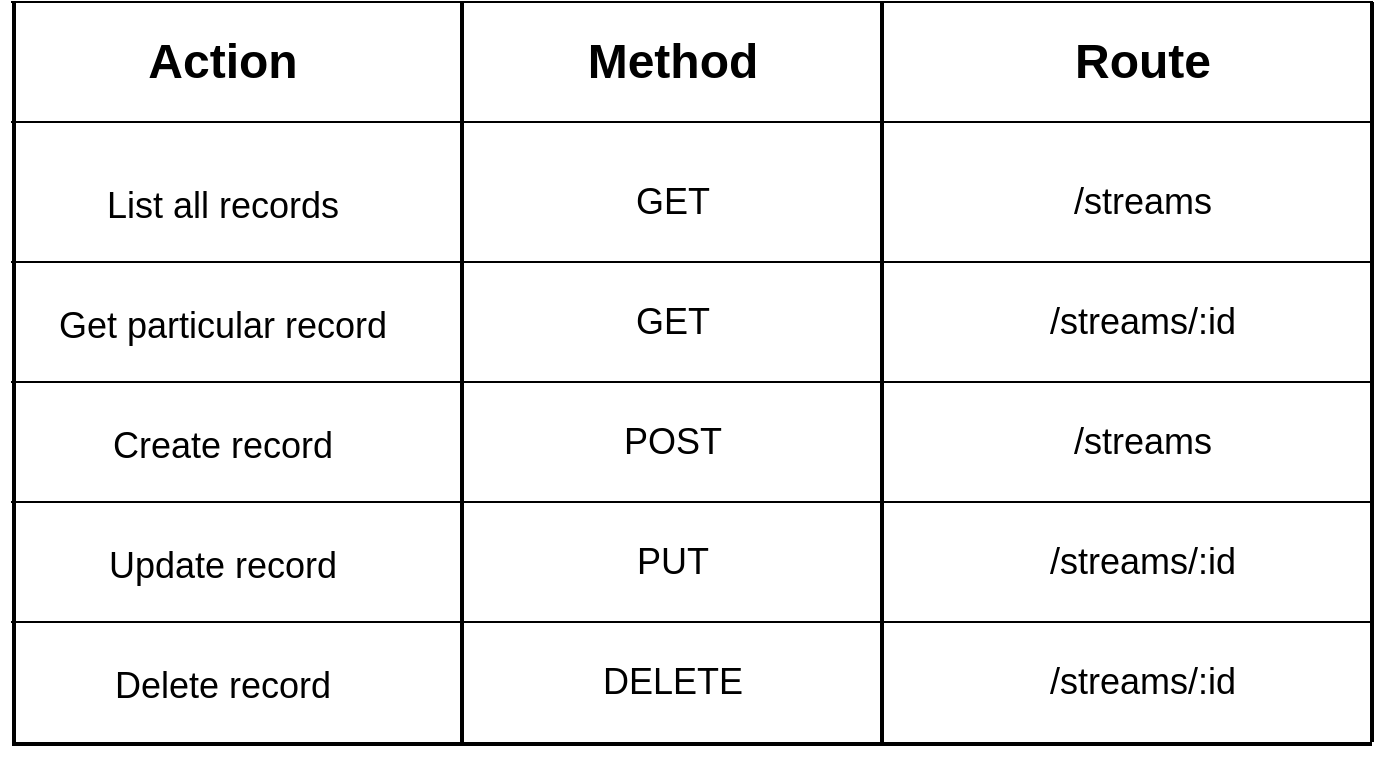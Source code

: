 <mxfile version="20.1.4" type="device"><diagram id="8lQDPsHXfhKiEy0WoGLJ" name="Page-1"><mxGraphModel dx="1306" dy="774" grid="1" gridSize="10" guides="1" tooltips="1" connect="1" arrows="1" fold="1" page="1" pageScale="1" pageWidth="850" pageHeight="1100" math="0" shadow="0"><root><mxCell id="0"/><mxCell id="1" parent="0"/><mxCell id="AHbO7j27KRi7DYEmHBfR-9" value="" style="shape=partialRectangle;whiteSpace=wrap;html=1;left=0;right=0;fillColor=none;" vertex="1" parent="1"><mxGeometry x="80" y="120" width="680" height="60" as="geometry"/></mxCell><mxCell id="AHbO7j27KRi7DYEmHBfR-10" value="&lt;font style=&quot;font-size: 24px;&quot;&gt;Action&lt;/font&gt;" style="text;html=1;align=center;verticalAlign=middle;resizable=0;points=[];autosize=1;strokeColor=none;fillColor=none;fontStyle=1" vertex="1" parent="1"><mxGeometry x="135" y="130" width="100" height="40" as="geometry"/></mxCell><mxCell id="AHbO7j27KRi7DYEmHBfR-11" value="&lt;font style=&quot;font-size: 24px;&quot;&gt;Method&lt;/font&gt;" style="text;html=1;align=center;verticalAlign=middle;resizable=0;points=[];autosize=1;strokeColor=none;fillColor=none;fontStyle=1" vertex="1" parent="1"><mxGeometry x="355" y="130" width="110" height="40" as="geometry"/></mxCell><mxCell id="AHbO7j27KRi7DYEmHBfR-12" value="&lt;font style=&quot;font-size: 24px;&quot;&gt;Route&lt;/font&gt;" style="text;html=1;align=center;verticalAlign=middle;resizable=0;points=[];autosize=1;strokeColor=none;fillColor=none;fontStyle=1" vertex="1" parent="1"><mxGeometry x="600" y="130" width="90" height="40" as="geometry"/></mxCell><mxCell id="AHbO7j27KRi7DYEmHBfR-13" value="" style="line;strokeWidth=2;direction=south;html=1;fontSize=24;" vertex="1" parent="1"><mxGeometry x="300" y="120" width="10" height="370" as="geometry"/></mxCell><mxCell id="AHbO7j27KRi7DYEmHBfR-14" value="" style="line;strokeWidth=2;direction=south;html=1;fontSize=24;" vertex="1" parent="1"><mxGeometry x="510" y="120" width="10" height="370" as="geometry"/></mxCell><mxCell id="AHbO7j27KRi7DYEmHBfR-15" value="&lt;font style=&quot;font-size: 18px;&quot;&gt;List all records&lt;/font&gt;" style="text;html=1;align=center;verticalAlign=middle;resizable=0;points=[];autosize=1;strokeColor=none;fillColor=none;fontSize=24;" vertex="1" parent="1"><mxGeometry x="115" y="200" width="140" height="40" as="geometry"/></mxCell><mxCell id="AHbO7j27KRi7DYEmHBfR-16" value="GET" style="text;html=1;align=center;verticalAlign=middle;resizable=0;points=[];autosize=1;strokeColor=none;fillColor=none;fontSize=18;" vertex="1" parent="1"><mxGeometry x="380" y="200" width="60" height="40" as="geometry"/></mxCell><mxCell id="AHbO7j27KRi7DYEmHBfR-17" value="/streams" style="text;html=1;align=center;verticalAlign=middle;resizable=0;points=[];autosize=1;strokeColor=none;fillColor=none;fontSize=18;" vertex="1" parent="1"><mxGeometry x="600" y="200" width="90" height="40" as="geometry"/></mxCell><mxCell id="AHbO7j27KRi7DYEmHBfR-18" value="/streams/:id" style="text;html=1;align=center;verticalAlign=middle;resizable=0;points=[];autosize=1;strokeColor=none;fillColor=none;fontSize=18;" vertex="1" parent="1"><mxGeometry x="585" y="260" width="120" height="40" as="geometry"/></mxCell><mxCell id="AHbO7j27KRi7DYEmHBfR-19" value="/streams" style="text;html=1;align=center;verticalAlign=middle;resizable=0;points=[];autosize=1;strokeColor=none;fillColor=none;fontSize=18;" vertex="1" parent="1"><mxGeometry x="600" y="320" width="90" height="40" as="geometry"/></mxCell><mxCell id="AHbO7j27KRi7DYEmHBfR-21" value="/streams/:id" style="text;html=1;align=center;verticalAlign=middle;resizable=0;points=[];autosize=1;strokeColor=none;fillColor=none;fontSize=18;" vertex="1" parent="1"><mxGeometry x="585" y="380" width="120" height="40" as="geometry"/></mxCell><mxCell id="AHbO7j27KRi7DYEmHBfR-22" value="/streams/:id" style="text;html=1;align=center;verticalAlign=middle;resizable=0;points=[];autosize=1;strokeColor=none;fillColor=none;fontSize=18;" vertex="1" parent="1"><mxGeometry x="585" y="440" width="120" height="40" as="geometry"/></mxCell><mxCell id="AHbO7j27KRi7DYEmHBfR-23" value="GET" style="text;html=1;align=center;verticalAlign=middle;resizable=0;points=[];autosize=1;strokeColor=none;fillColor=none;fontSize=18;" vertex="1" parent="1"><mxGeometry x="380" y="260" width="60" height="40" as="geometry"/></mxCell><mxCell id="AHbO7j27KRi7DYEmHBfR-24" value="DELETE" style="text;html=1;align=center;verticalAlign=middle;resizable=0;points=[];autosize=1;strokeColor=none;fillColor=none;fontSize=18;" vertex="1" parent="1"><mxGeometry x="365" y="440" width="90" height="40" as="geometry"/></mxCell><mxCell id="AHbO7j27KRi7DYEmHBfR-25" value="PUT" style="text;html=1;align=center;verticalAlign=middle;resizable=0;points=[];autosize=1;strokeColor=none;fillColor=none;fontSize=18;" vertex="1" parent="1"><mxGeometry x="380" y="380" width="60" height="40" as="geometry"/></mxCell><mxCell id="AHbO7j27KRi7DYEmHBfR-26" value="POST" style="text;html=1;align=center;verticalAlign=middle;resizable=0;points=[];autosize=1;strokeColor=none;fillColor=none;fontSize=18;" vertex="1" parent="1"><mxGeometry x="375" y="320" width="70" height="40" as="geometry"/></mxCell><mxCell id="AHbO7j27KRi7DYEmHBfR-27" value="&lt;font style=&quot;font-size: 18px;&quot;&gt;Get particular record&lt;/font&gt;" style="text;html=1;align=center;verticalAlign=middle;resizable=0;points=[];autosize=1;strokeColor=none;fillColor=none;fontSize=24;" vertex="1" parent="1"><mxGeometry x="90" y="260" width="190" height="40" as="geometry"/></mxCell><mxCell id="AHbO7j27KRi7DYEmHBfR-28" value="&lt;font style=&quot;font-size: 18px;&quot;&gt;Create record&lt;/font&gt;" style="text;html=1;align=center;verticalAlign=middle;resizable=0;points=[];autosize=1;strokeColor=none;fillColor=none;fontSize=24;" vertex="1" parent="1"><mxGeometry x="120" y="320" width="130" height="40" as="geometry"/></mxCell><mxCell id="AHbO7j27KRi7DYEmHBfR-29" value="&lt;font style=&quot;font-size: 18px;&quot;&gt;Update record&lt;/font&gt;" style="text;html=1;align=center;verticalAlign=middle;resizable=0;points=[];autosize=1;strokeColor=none;fillColor=none;fontSize=24;" vertex="1" parent="1"><mxGeometry x="115" y="380" width="140" height="40" as="geometry"/></mxCell><mxCell id="AHbO7j27KRi7DYEmHBfR-30" value="&lt;font style=&quot;font-size: 18px;&quot;&gt;Delete record&lt;/font&gt;" style="text;html=1;align=center;verticalAlign=middle;resizable=0;points=[];autosize=1;strokeColor=none;fillColor=none;fontSize=24;" vertex="1" parent="1"><mxGeometry x="120" y="440" width="130" height="40" as="geometry"/></mxCell><mxCell id="AHbO7j27KRi7DYEmHBfR-31" value="" style="shape=partialRectangle;whiteSpace=wrap;html=1;left=0;right=0;fillColor=none;fontSize=18;" vertex="1" parent="1"><mxGeometry x="80" y="250" width="680" height="60" as="geometry"/></mxCell><mxCell id="AHbO7j27KRi7DYEmHBfR-32" value="" style="shape=partialRectangle;whiteSpace=wrap;html=1;left=0;right=0;fillColor=none;fontSize=18;" vertex="1" parent="1"><mxGeometry x="80" y="370" width="680" height="60" as="geometry"/></mxCell><mxCell id="AHbO7j27KRi7DYEmHBfR-34" value="" style="line;strokeWidth=2;html=1;fontSize=18;" vertex="1" parent="1"><mxGeometry x="80" y="486" width="680" height="10" as="geometry"/></mxCell><mxCell id="AHbO7j27KRi7DYEmHBfR-35" value="" style="line;strokeWidth=2;direction=south;html=1;fontSize=24;" vertex="1" parent="1"><mxGeometry x="76" y="120" width="10" height="370" as="geometry"/></mxCell><mxCell id="AHbO7j27KRi7DYEmHBfR-36" value="" style="line;strokeWidth=2;direction=south;html=1;fontSize=24;" vertex="1" parent="1"><mxGeometry x="755" y="120" width="10" height="370" as="geometry"/></mxCell></root></mxGraphModel></diagram></mxfile>